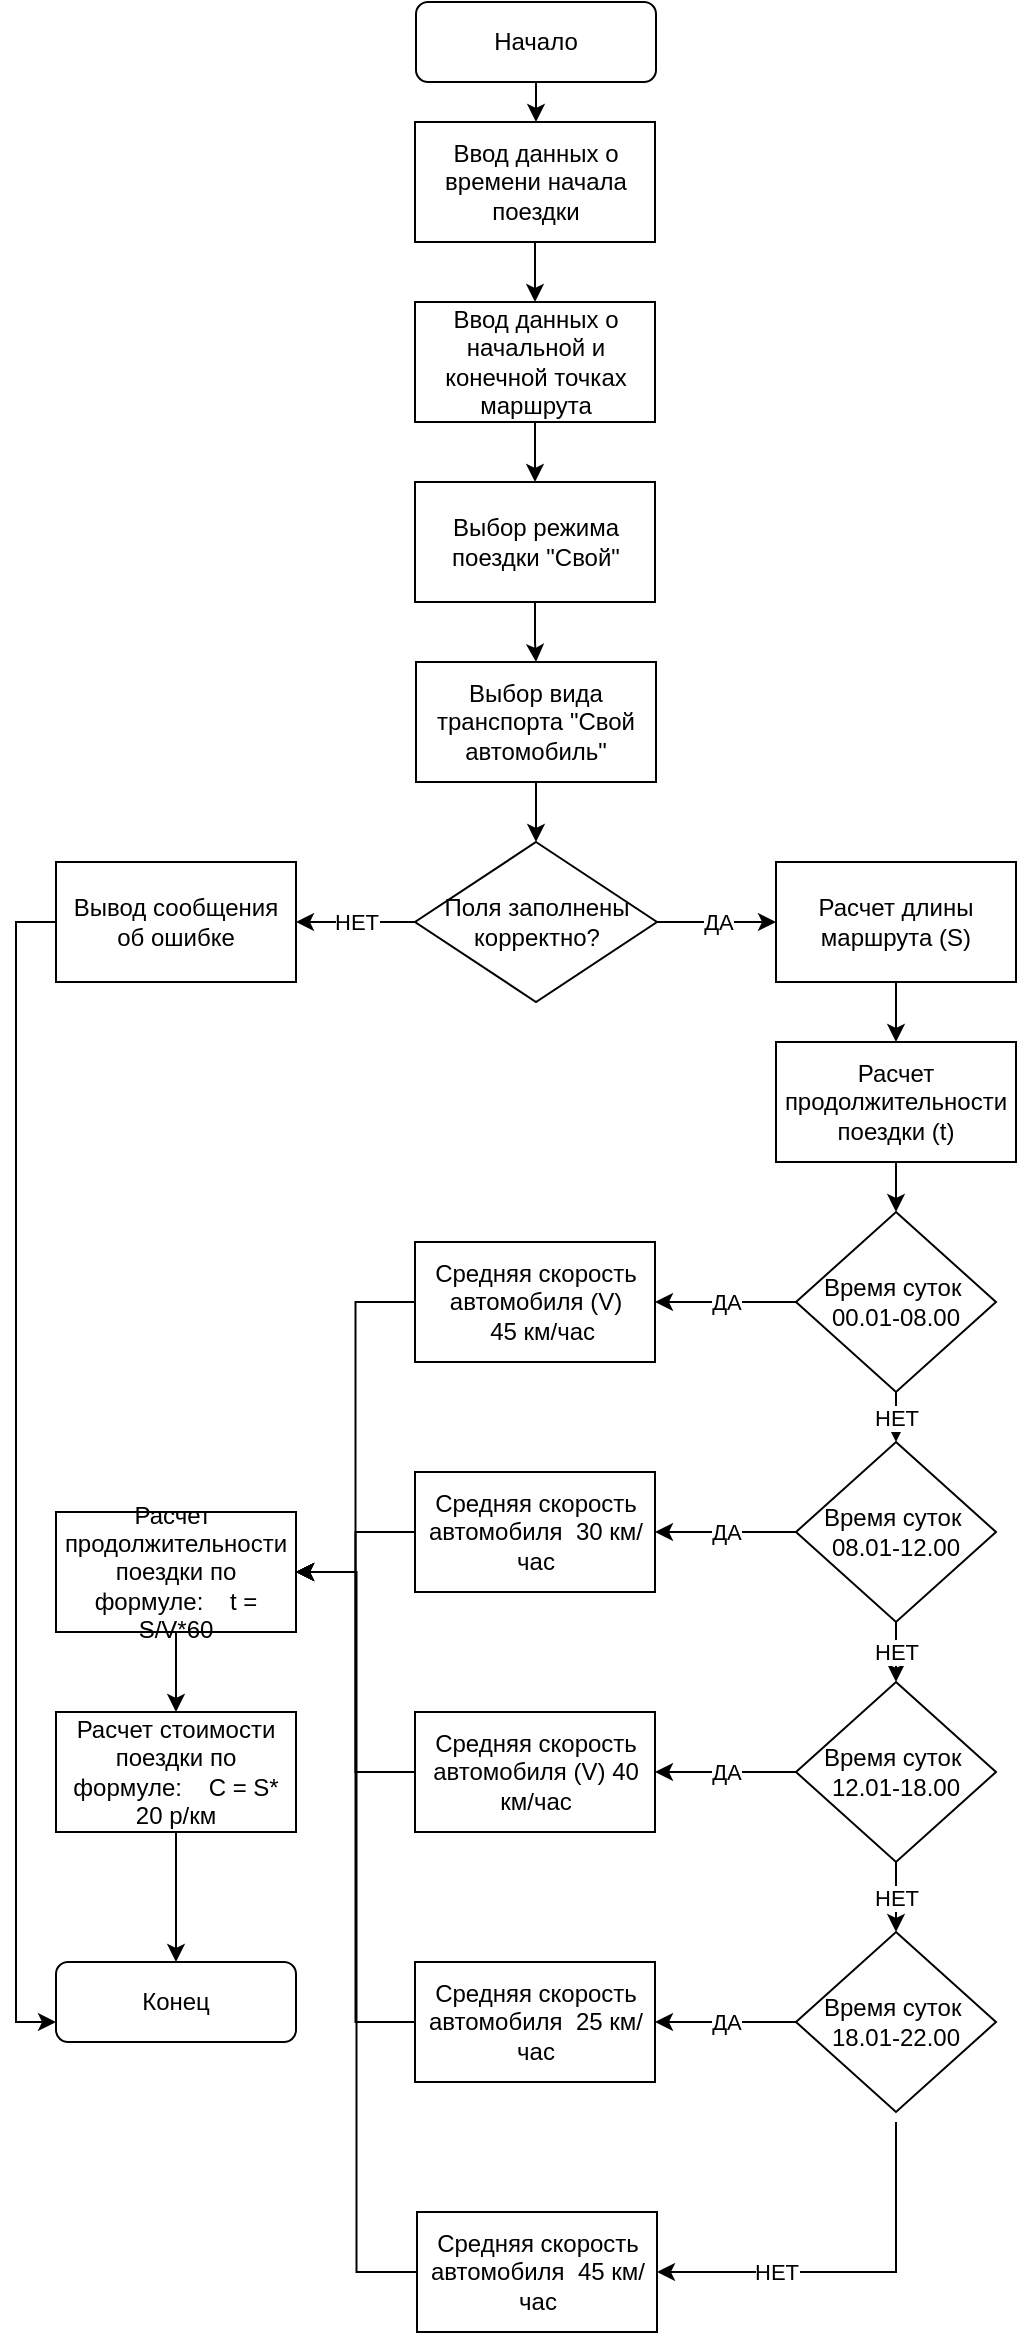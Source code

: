 <mxfile version="20.6.0" type="device"><diagram id="rRmtudpdEV8kB-wlNoaQ" name="Page-1"><mxGraphModel dx="942" dy="582" grid="1" gridSize="10" guides="1" tooltips="1" connect="1" arrows="1" fold="1" page="1" pageScale="1" pageWidth="827" pageHeight="1169" math="0" shadow="0"><root><mxCell id="0"/><mxCell id="1" parent="0"/><mxCell id="682KOsml38d1Se4lQF-G-1" value="" style="edgeStyle=orthogonalEdgeStyle;rounded=0;orthogonalLoop=1;jettySize=auto;html=1;" parent="1" source="tulF2AGn9xkQMnw531Gr-1" target="ImtLxo2_GJAtskb326HJ-22" edge="1"><mxGeometry relative="1" as="geometry"/></mxCell><mxCell id="tulF2AGn9xkQMnw531Gr-1" value="Начало" style="rounded=1;whiteSpace=wrap;html=1;" parent="1" vertex="1"><mxGeometry x="380" y="20" width="120" height="40" as="geometry"/></mxCell><mxCell id="tulF2AGn9xkQMnw531Gr-2" value="Конец" style="rounded=1;whiteSpace=wrap;html=1;" parent="1" vertex="1"><mxGeometry x="200" y="1000" width="120" height="40" as="geometry"/></mxCell><mxCell id="ImtLxo2_GJAtskb326HJ-33" value="НЕТ" style="edgeStyle=orthogonalEdgeStyle;rounded=0;orthogonalLoop=1;jettySize=auto;html=1;" parent="1" source="tulF2AGn9xkQMnw531Gr-3" target="ImtLxo2_GJAtskb326HJ-29" edge="1"><mxGeometry relative="1" as="geometry"/></mxCell><mxCell id="xde6eg6PIW32HSzA7o95-7" value="ДА" style="edgeStyle=orthogonalEdgeStyle;rounded=0;orthogonalLoop=1;jettySize=auto;html=1;" parent="1" source="tulF2AGn9xkQMnw531Gr-3" target="LeyX3SvKoG33vbXkouxo-8" edge="1"><mxGeometry relative="1" as="geometry"/></mxCell><mxCell id="tulF2AGn9xkQMnw531Gr-3" value="Поля заполнены корректно?" style="rhombus;whiteSpace=wrap;html=1;" parent="1" vertex="1"><mxGeometry x="379.5" y="440" width="121" height="80" as="geometry"/></mxCell><mxCell id="KlkWpaOjK6IKVTt5nHiQ-5" value="" style="edgeStyle=orthogonalEdgeStyle;rounded=0;orthogonalLoop=1;jettySize=auto;html=1;" parent="1" source="ImtLxo2_GJAtskb326HJ-11" target="tulF2AGn9xkQMnw531Gr-3" edge="1"><mxGeometry relative="1" as="geometry"/></mxCell><mxCell id="ImtLxo2_GJAtskb326HJ-11" value="Выбор вида транспорта &quot;Свой автомобиль&quot;" style="rounded=0;whiteSpace=wrap;html=1;" parent="1" vertex="1"><mxGeometry x="380" y="350" width="120" height="60" as="geometry"/></mxCell><mxCell id="682KOsml38d1Se4lQF-G-2" value="" style="edgeStyle=orthogonalEdgeStyle;rounded=0;orthogonalLoop=1;jettySize=auto;html=1;" parent="1" source="ImtLxo2_GJAtskb326HJ-22" target="ImtLxo2_GJAtskb326HJ-26" edge="1"><mxGeometry relative="1" as="geometry"/></mxCell><mxCell id="ImtLxo2_GJAtskb326HJ-22" value="Ввод данных о времени начала поездки" style="whiteSpace=wrap;html=1;rounded=0;" parent="1" vertex="1"><mxGeometry x="379.5" y="80" width="120" height="60" as="geometry"/></mxCell><mxCell id="KlkWpaOjK6IKVTt5nHiQ-3" value="" style="edgeStyle=orthogonalEdgeStyle;rounded=0;orthogonalLoop=1;jettySize=auto;html=1;" parent="1" source="ImtLxo2_GJAtskb326HJ-26" target="KlkWpaOjK6IKVTt5nHiQ-1" edge="1"><mxGeometry relative="1" as="geometry"/></mxCell><mxCell id="ImtLxo2_GJAtskb326HJ-26" value="Ввод данных о начальной и конечной точках маршрута" style="whiteSpace=wrap;html=1;rounded=0;" parent="1" vertex="1"><mxGeometry x="379.5" y="170" width="120" height="60" as="geometry"/></mxCell><mxCell id="9R5c-aoSaWNCvaT_B7em-3" style="edgeStyle=orthogonalEdgeStyle;rounded=0;orthogonalLoop=1;jettySize=auto;html=1;entryX=0;entryY=0.75;entryDx=0;entryDy=0;exitX=0;exitY=0.5;exitDx=0;exitDy=0;" edge="1" parent="1" source="ImtLxo2_GJAtskb326HJ-29" target="tulF2AGn9xkQMnw531Gr-2"><mxGeometry relative="1" as="geometry"/></mxCell><mxCell id="ImtLxo2_GJAtskb326HJ-29" value="Вывод сообщения об ошибке" style="whiteSpace=wrap;html=1;" parent="1" vertex="1"><mxGeometry x="200" y="450" width="120" height="60" as="geometry"/></mxCell><mxCell id="ImtLxo2_GJAtskb326HJ-36" value="" style="edgeStyle=orthogonalEdgeStyle;rounded=0;orthogonalLoop=1;jettySize=auto;html=1;" parent="1" source="ImtLxo2_GJAtskb326HJ-34" target="ImtLxo2_GJAtskb326HJ-35" edge="1"><mxGeometry relative="1" as="geometry"/></mxCell><mxCell id="ImtLxo2_GJAtskb326HJ-34" value="Расчет продолжительности поездки (t)" style="rounded=0;whiteSpace=wrap;html=1;" parent="1" vertex="1"><mxGeometry x="560" y="540" width="120" height="60" as="geometry"/></mxCell><mxCell id="ImtLxo2_GJAtskb326HJ-39" value="НЕТ" style="edgeStyle=orthogonalEdgeStyle;rounded=0;orthogonalLoop=1;jettySize=auto;html=1;" parent="1" source="ImtLxo2_GJAtskb326HJ-35" target="ImtLxo2_GJAtskb326HJ-37" edge="1"><mxGeometry relative="1" as="geometry"/></mxCell><mxCell id="ImtLxo2_GJAtskb326HJ-46" value="ДА" style="edgeStyle=orthogonalEdgeStyle;rounded=0;orthogonalLoop=1;jettySize=auto;html=1;" parent="1" source="ImtLxo2_GJAtskb326HJ-35" target="ImtLxo2_GJAtskb326HJ-45" edge="1"><mxGeometry relative="1" as="geometry"/></mxCell><mxCell id="ImtLxo2_GJAtskb326HJ-35" value="Время суток&amp;nbsp; 00.01-08.00" style="rhombus;whiteSpace=wrap;html=1;rounded=0;" parent="1" vertex="1"><mxGeometry x="570" y="625" width="100" height="90" as="geometry"/></mxCell><mxCell id="ImtLxo2_GJAtskb326HJ-40" value="НЕТ" style="edgeStyle=orthogonalEdgeStyle;rounded=0;orthogonalLoop=1;jettySize=auto;html=1;" parent="1" source="ImtLxo2_GJAtskb326HJ-37" target="ImtLxo2_GJAtskb326HJ-38" edge="1"><mxGeometry relative="1" as="geometry"/></mxCell><mxCell id="ImtLxo2_GJAtskb326HJ-53" value="ДА" style="edgeStyle=orthogonalEdgeStyle;rounded=0;orthogonalLoop=1;jettySize=auto;html=1;" parent="1" source="ImtLxo2_GJAtskb326HJ-37" target="ImtLxo2_GJAtskb326HJ-47" edge="1"><mxGeometry relative="1" as="geometry"/></mxCell><mxCell id="ImtLxo2_GJAtskb326HJ-37" value="Время суток&amp;nbsp; 08.01-12.00" style="rhombus;whiteSpace=wrap;html=1;rounded=0;" parent="1" vertex="1"><mxGeometry x="570" y="740" width="100" height="90" as="geometry"/></mxCell><mxCell id="ImtLxo2_GJAtskb326HJ-42" value="НЕТ" style="edgeStyle=orthogonalEdgeStyle;rounded=0;orthogonalLoop=1;jettySize=auto;html=1;" parent="1" source="ImtLxo2_GJAtskb326HJ-38" target="ImtLxo2_GJAtskb326HJ-41" edge="1"><mxGeometry relative="1" as="geometry"/></mxCell><mxCell id="ImtLxo2_GJAtskb326HJ-54" value="ДА" style="edgeStyle=orthogonalEdgeStyle;rounded=0;orthogonalLoop=1;jettySize=auto;html=1;" parent="1" source="ImtLxo2_GJAtskb326HJ-38" target="ImtLxo2_GJAtskb326HJ-48" edge="1"><mxGeometry relative="1" as="geometry"/></mxCell><mxCell id="ImtLxo2_GJAtskb326HJ-38" value="Время суток&amp;nbsp; 12.01-18.00" style="rhombus;whiteSpace=wrap;html=1;rounded=0;" parent="1" vertex="1"><mxGeometry x="570" y="860" width="100" height="90" as="geometry"/></mxCell><mxCell id="ImtLxo2_GJAtskb326HJ-44" value="НЕТ" style="edgeStyle=orthogonalEdgeStyle;rounded=0;orthogonalLoop=1;jettySize=auto;html=1;entryX=1;entryY=0.5;entryDx=0;entryDy=0;" parent="1" target="ImtLxo2_GJAtskb326HJ-50" edge="1"><mxGeometry x="0.388" relative="1" as="geometry"><mxPoint x="620" y="1080" as="sourcePoint"/><mxPoint x="620" y="1110" as="targetPoint"/><Array as="points"><mxPoint x="620" y="1155"/></Array><mxPoint as="offset"/></mxGeometry></mxCell><mxCell id="ImtLxo2_GJAtskb326HJ-55" value="ДА" style="edgeStyle=orthogonalEdgeStyle;rounded=0;orthogonalLoop=1;jettySize=auto;html=1;" parent="1" source="ImtLxo2_GJAtskb326HJ-41" target="ImtLxo2_GJAtskb326HJ-49" edge="1"><mxGeometry relative="1" as="geometry"/></mxCell><mxCell id="ImtLxo2_GJAtskb326HJ-41" value="Время суток&amp;nbsp; 18.01-22.00" style="rhombus;whiteSpace=wrap;html=1;rounded=0;" parent="1" vertex="1"><mxGeometry x="570" y="985" width="100" height="90" as="geometry"/></mxCell><mxCell id="LeyX3SvKoG33vbXkouxo-1" style="edgeStyle=orthogonalEdgeStyle;rounded=0;orthogonalLoop=1;jettySize=auto;html=1;entryX=1;entryY=0.5;entryDx=0;entryDy=0;" parent="1" source="ImtLxo2_GJAtskb326HJ-45" target="ImtLxo2_GJAtskb326HJ-57" edge="1"><mxGeometry relative="1" as="geometry"/></mxCell><mxCell id="ImtLxo2_GJAtskb326HJ-45" value="Средняя скорость автомобиля (V)&lt;br&gt;&amp;nbsp; 45 км/час" style="whiteSpace=wrap;html=1;rounded=0;" parent="1" vertex="1"><mxGeometry x="379.5" y="640" width="120" height="60" as="geometry"/></mxCell><mxCell id="ImtLxo2_GJAtskb326HJ-47" value="Средняя скорость автомобиля&amp;nbsp; 30 км/час" style="whiteSpace=wrap;html=1;rounded=0;" parent="1" vertex="1"><mxGeometry x="379.5" y="755" width="120" height="60" as="geometry"/></mxCell><mxCell id="LeyX3SvKoG33vbXkouxo-2" style="edgeStyle=orthogonalEdgeStyle;rounded=0;orthogonalLoop=1;jettySize=auto;html=1;entryX=1;entryY=0.5;entryDx=0;entryDy=0;" parent="1" source="ImtLxo2_GJAtskb326HJ-48" target="ImtLxo2_GJAtskb326HJ-57" edge="1"><mxGeometry relative="1" as="geometry"/></mxCell><mxCell id="ImtLxo2_GJAtskb326HJ-48" value="Средняя скорость автомобиля (V) 40 км/час" style="whiteSpace=wrap;html=1;rounded=0;" parent="1" vertex="1"><mxGeometry x="379.5" y="875" width="120" height="60" as="geometry"/></mxCell><mxCell id="LeyX3SvKoG33vbXkouxo-3" style="edgeStyle=orthogonalEdgeStyle;rounded=0;orthogonalLoop=1;jettySize=auto;html=1;entryX=1;entryY=0.5;entryDx=0;entryDy=0;" parent="1" source="ImtLxo2_GJAtskb326HJ-49" target="ImtLxo2_GJAtskb326HJ-57" edge="1"><mxGeometry relative="1" as="geometry"/></mxCell><mxCell id="ImtLxo2_GJAtskb326HJ-49" value="Средняя скорость автомобиля&amp;nbsp; 25 км/час" style="whiteSpace=wrap;html=1;rounded=0;" parent="1" vertex="1"><mxGeometry x="379.5" y="1000" width="120" height="60" as="geometry"/></mxCell><mxCell id="LeyX3SvKoG33vbXkouxo-4" style="edgeStyle=orthogonalEdgeStyle;rounded=0;orthogonalLoop=1;jettySize=auto;html=1;entryX=1;entryY=0.5;entryDx=0;entryDy=0;" parent="1" source="ImtLxo2_GJAtskb326HJ-50" target="ImtLxo2_GJAtskb326HJ-57" edge="1"><mxGeometry relative="1" as="geometry"/></mxCell><mxCell id="ImtLxo2_GJAtskb326HJ-50" value="Средняя скорость автомобиля&amp;nbsp; 45 км/час" style="whiteSpace=wrap;html=1;rounded=0;" parent="1" vertex="1"><mxGeometry x="380.5" y="1125" width="120" height="60" as="geometry"/></mxCell><mxCell id="LeyX3SvKoG33vbXkouxo-6" value="" style="edgeStyle=orthogonalEdgeStyle;rounded=0;orthogonalLoop=1;jettySize=auto;html=1;" parent="1" source="ImtLxo2_GJAtskb326HJ-57" target="LeyX3SvKoG33vbXkouxo-5" edge="1"><mxGeometry relative="1" as="geometry"/></mxCell><mxCell id="ImtLxo2_GJAtskb326HJ-57" value="Расчет&amp;nbsp; продолжительности поездки по формуле:&amp;nbsp; &amp;nbsp; t = S/V*60" style="rounded=0;whiteSpace=wrap;html=1;" parent="1" vertex="1"><mxGeometry x="200" y="775" width="120" height="60" as="geometry"/></mxCell><mxCell id="LeyX3SvKoG33vbXkouxo-7" value="" style="edgeStyle=orthogonalEdgeStyle;rounded=0;orthogonalLoop=1;jettySize=auto;html=1;" parent="1" source="LeyX3SvKoG33vbXkouxo-5" target="tulF2AGn9xkQMnw531Gr-2" edge="1"><mxGeometry relative="1" as="geometry"/></mxCell><mxCell id="LeyX3SvKoG33vbXkouxo-5" value="Расчет стоимости поездки по формуле:&amp;nbsp; &amp;nbsp; С = S* 20 р/км" style="rounded=0;whiteSpace=wrap;html=1;" parent="1" vertex="1"><mxGeometry x="200" y="875" width="120" height="60" as="geometry"/></mxCell><mxCell id="KlkWpaOjK6IKVTt5nHiQ-6" value="" style="edgeStyle=orthogonalEdgeStyle;rounded=0;orthogonalLoop=1;jettySize=auto;html=1;" parent="1" source="LeyX3SvKoG33vbXkouxo-8" target="ImtLxo2_GJAtskb326HJ-34" edge="1"><mxGeometry relative="1" as="geometry"/></mxCell><mxCell id="LeyX3SvKoG33vbXkouxo-8" value="Расчет длины маршрута (S)" style="rounded=0;whiteSpace=wrap;html=1;" parent="1" vertex="1"><mxGeometry x="560" y="450" width="120" height="60" as="geometry"/></mxCell><mxCell id="xde6eg6PIW32HSzA7o95-17" style="edgeStyle=orthogonalEdgeStyle;rounded=0;orthogonalLoop=1;jettySize=auto;html=1;exitX=0;exitY=0.5;exitDx=0;exitDy=0;entryX=1;entryY=0.5;entryDx=0;entryDy=0;" parent="1" source="ImtLxo2_GJAtskb326HJ-47" target="ImtLxo2_GJAtskb326HJ-57" edge="1"><mxGeometry relative="1" as="geometry"><mxPoint x="390" y="940" as="sourcePoint"/><mxPoint x="350" y="800" as="targetPoint"/></mxGeometry></mxCell><mxCell id="KlkWpaOjK6IKVTt5nHiQ-4" value="" style="edgeStyle=orthogonalEdgeStyle;rounded=0;orthogonalLoop=1;jettySize=auto;html=1;" parent="1" source="KlkWpaOjK6IKVTt5nHiQ-1" target="ImtLxo2_GJAtskb326HJ-11" edge="1"><mxGeometry relative="1" as="geometry"/></mxCell><mxCell id="KlkWpaOjK6IKVTt5nHiQ-1" value="Выбор режима поездки &quot;Свой&quot;" style="rounded=0;whiteSpace=wrap;html=1;" parent="1" vertex="1"><mxGeometry x="379.5" y="260" width="120" height="60" as="geometry"/></mxCell></root></mxGraphModel></diagram></mxfile>